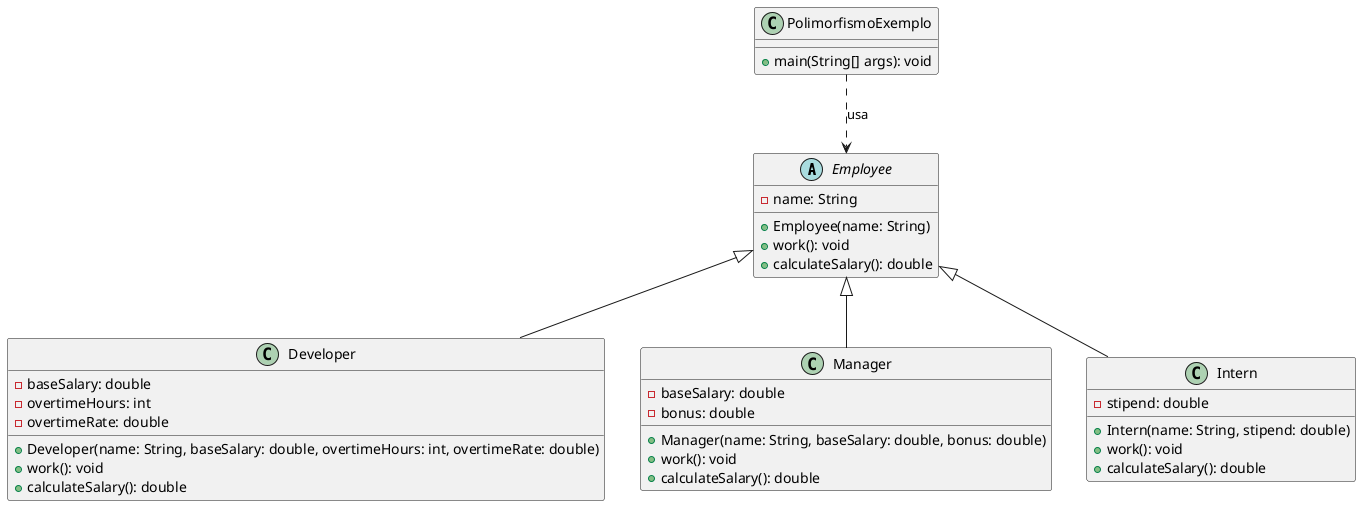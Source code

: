 @startuml exemplo_polimorfismo
' Classe abstrata Employee
abstract class Employee {
  - name: String
  + Employee(name: String)
  + work(): void
  + calculateSalary(): double
}

' Classe Developer que herda de Employee
class Developer {
  - baseSalary: double
  - overtimeHours: int
  - overtimeRate: double
  + Developer(name: String, baseSalary: double, overtimeHours: int, overtimeRate: double)
  + work(): void
  + calculateSalary(): double
}

' Classe Manager que herda de Employee
class Manager {
  - baseSalary: double
  - bonus: double
  + Manager(name: String, baseSalary: double, bonus: double)
  + work(): void
  + calculateSalary(): double
}

' Classe Intern que herda de Employee
class Intern {
  - stipend: double
  + Intern(name: String, stipend: double)
  + work(): void
  + calculateSalary(): double
}

' Classe principal para execução
class PolimorfismoExemplo {
  + main(String[] args): void
}

' Relacionamentos de herança
Employee <|-- Developer
Employee <|-- Manager
Employee <|-- Intern

' Associação de uso: a classe principal utiliza Employee
PolimorfismoExemplo ..> Employee : usa
@enduml
